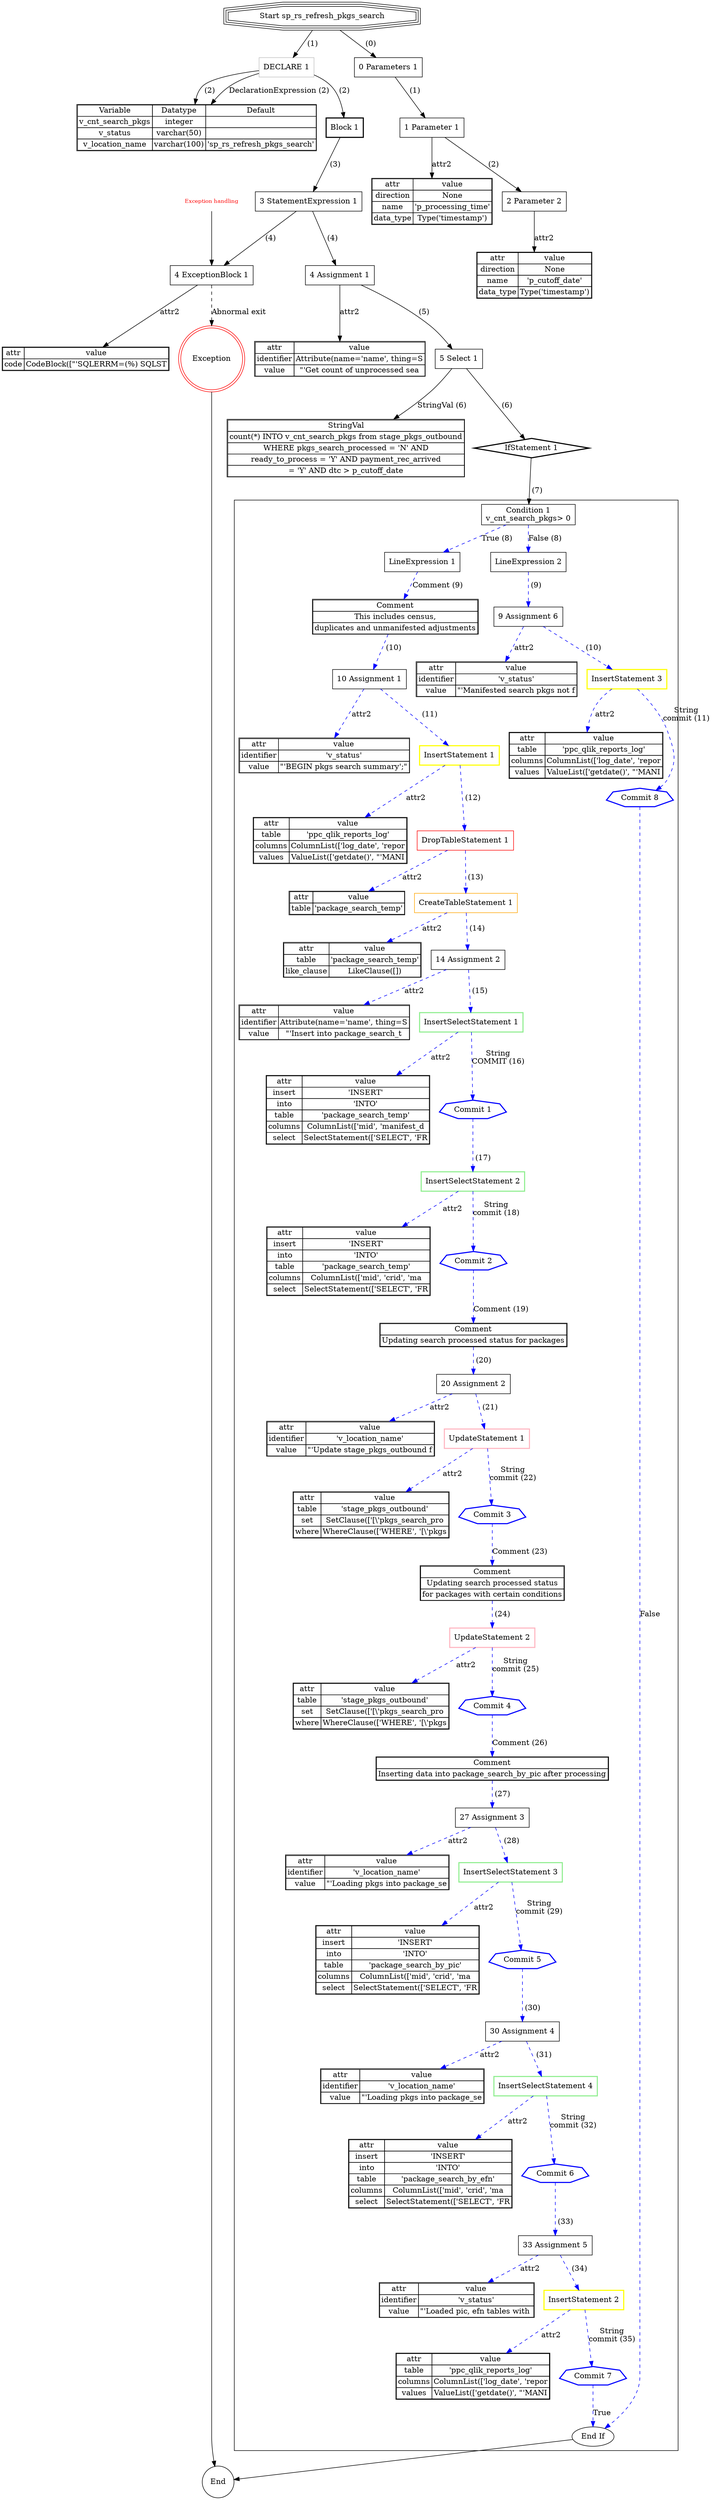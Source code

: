 

digraph G {
	rankdir=TB;
	//node [shape=box, style=rounded];
	node [color=black];



end [label="End", shape=circle];
start [label="Start sp_rs_refresh_pkgs_search", shape=tripleoctagon];
lDeclarations_0_2 [shape="box", color="gray", label="DECLARE 1" ];
lDeclarationExpression_0_3 [shape="box",label="2 DeclarationExpression 1" ];

		lDeclarationExpression_0_3 [shape=none, margin=0, label=<
			<TABLE BORDER="1" CELLBORDER="1" CELLSPACING="0">
				<TR><TD >Variable</TD><TD >Datatype</TD><TD >Default</TD></TR>
				<TR><TD >v_cnt_search_pkgs</TD><TD >integer</TD><TD ></TD></TR>
<TR><TD >v_status</TD><TD >varchar(50)</TD><TD ></TD></TR>
<TR><TD >v_location_name</TD><TD >varchar(100)</TD><TD >'sp_rs_refresh_pkgs_search'</TD></TR>
			</TABLE>
		>];
lBlock_1_7 [shape="box", style=bold, color="black", label="Block 1" ];
lStatementExpression_0_8 [shape="box",label="3 StatementExpression 1" ];
lAssignment_0_9 [shape="box",label="4 Assignment 1" ];

		TableNode_9 [shape=none, margin=0, label=<
			<TABLE BORDER="1" CELLBORDER="1" CELLSPACING="0">
				<TR><TD >attr</TD><TD>value</TD></TR>
				<TR><TD>identifier</TD><TD>Attribute(name='name', thing=S</TD></TR>
<TR><TD>value</TD><TD>"'Get count of unprocessed sea</TD></TR>
			</TABLE>
		>];
lSelect_1_10 [shape="box",label="5 Select 1" ];

		l6_StringVal_0_11 [shape=none, margin=0, label=<
			<TABLE BORDER="1" CELLBORDER="1" CELLSPACING="0">
				<TR><TD >StringVal</TD></TR>
				<TR><TD >count(*) INTO v_cnt_search_pkgs from stage_pkgs_outbound</TD></TR>
<TR><TD >WHERE pkgs_search_processed = &#39;N&#39; AND</TD></TR>
<TR><TD >ready_to_process = &#39;Y&#39; AND payment_rec_arrived</TD></TR>
<TR><TD >= &#39;Y&#39; AND dtc &gt; p_cutoff_date</TD></TR>
			</TABLE>
		>];
lIfStatement_2_12 [shape="diamond", style=bold, color="black", label="IfStatement 1" ];
lCondition_0_13 [shape="box",  color="black", label="Condition 1
v_cnt_search_pkgs> 0" ];
lLineExpression_0_14 [shape="box",  color="black", label="LineExpression 1" ];

		lComment_0_15 [shape=none, margin=0, label=<
			<TABLE BORDER="1" CELLBORDER="1" CELLSPACING="0">
				<TR><TD >Comment</TD></TR>
				<TR><TD >This includes census,</TD></TR>
<TR><TD >duplicates and unmanifested adjustments</TD></TR>
			</TABLE>
		>];
lAssignment_1_16 [shape="box",label="10 Assignment 1" ];

		TableNode_16 [shape=none, margin=0, label=<
			<TABLE BORDER="1" CELLBORDER="1" CELLSPACING="0">
				<TR><TD >attr</TD><TD>value</TD></TR>
				<TR><TD>identifier</TD><TD>'v_status'</TD></TR>
<TR><TD>value</TD><TD>"'BEGIN pkgs search summary';"</TD></TR>
			</TABLE>
		>];
lInsertStatement_2_17 [shape="box", style=bold, color="yellow", label="InsertStatement 1" ];

		TableNode_17 [shape=none, margin=0, label=<
			<TABLE BORDER="1" CELLBORDER="1" CELLSPACING="0">
				<TR><TD >attr</TD><TD>value</TD></TR>
				<TR><TD>table</TD><TD>'ppc_qlik_reports_log'</TD></TR>
<TR><TD>columns</TD><TD>ColumnList(['log_date', 'repor</TD></TR>
<TR><TD>values</TD><TD>ValueList(['getdate()', "'MANI</TD></TR>
			</TABLE>
		>];
lDropTableStatement_3_18 [shape="box",  color="red", label="DropTableStatement 1" ];

		TableNode_18 [shape=none, margin=0, label=<
			<TABLE BORDER="1" CELLBORDER="1" CELLSPACING="0">
				<TR><TD >attr</TD><TD>value</TD></TR>
				<TR><TD>table</TD><TD>'package_search_temp'</TD></TR>
			</TABLE>
		>];
lCreateTableStatement_4_19 [shape="box",  color="orange", label="CreateTableStatement 1" ];

		TableNode_19 [shape=none, margin=0, label=<
			<TABLE BORDER="1" CELLBORDER="1" CELLSPACING="0">
				<TR><TD >attr</TD><TD>value</TD></TR>
				<TR><TD>table</TD><TD>'package_search_temp'</TD></TR>
<TR><TD>like_clause</TD><TD>LikeClause([])</TD></TR>
			</TABLE>
		>];
lAssignment_5_20 [shape="box",label="14 Assignment 2" ];

		TableNode_20 [shape=none, margin=0, label=<
			<TABLE BORDER="1" CELLBORDER="1" CELLSPACING="0">
				<TR><TD >attr</TD><TD>value</TD></TR>
				<TR><TD>identifier</TD><TD>Attribute(name='name', thing=S</TD></TR>
<TR><TD>value</TD><TD>"'Insert into package_search_t</TD></TR>
			</TABLE>
		>];
lInsertSelectStatement_6_21 [shape="box", style=bold, color="lightgreen", label="InsertSelectStatement 1" ];

		TableNode_21 [shape=none, margin=0, label=<
			<TABLE BORDER="1" CELLBORDER="1" CELLSPACING="0">
				<TR><TD >attr</TD><TD>value</TD></TR>
				<TR><TD>insert</TD><TD>'INSERT'</TD></TR>
<TR><TD>into</TD><TD>'INTO'</TD></TR>
<TR><TD>table</TD><TD>'package_search_temp'</TD></TR>
<TR><TD>columns</TD><TD>ColumnList(['mid', 'manifest_d</TD></TR>
<TR><TD>select</TD><TD>SelectStatement(['SELECT', 'FR</TD></TR>
			</TABLE>
		>];
lCommitLiteral_7_22 [shape="septagon", style=bold, color="blue", label="Commit 1" ];
lInsertSelectStatement_8_23 [shape="box", style=bold, color="lightgreen", label="InsertSelectStatement 2" ];

		TableNode_23 [shape=none, margin=0, label=<
			<TABLE BORDER="1" CELLBORDER="1" CELLSPACING="0">
				<TR><TD >attr</TD><TD>value</TD></TR>
				<TR><TD>insert</TD><TD>'INSERT'</TD></TR>
<TR><TD>into</TD><TD>'INTO'</TD></TR>
<TR><TD>table</TD><TD>'package_search_temp'</TD></TR>
<TR><TD>columns</TD><TD>ColumnList(['mid', 'crid', 'ma</TD></TR>
<TR><TD>select</TD><TD>SelectStatement(['SELECT', 'FR</TD></TR>
			</TABLE>
		>];
lCommitLiteral_9_24 [shape="septagon", style=bold, color="blue", label="Commit 2" ];

		lComment_10_25 [shape=none, margin=0, label=<
			<TABLE BORDER="1" CELLBORDER="1" CELLSPACING="0">
				<TR><TD >Comment</TD></TR>
				<TR><TD >Updating search processed status for packages</TD></TR>
			</TABLE>
		>];
lAssignment_11_26 [shape="box",label="20 Assignment 2" ];

		TableNode_26 [shape=none, margin=0, label=<
			<TABLE BORDER="1" CELLBORDER="1" CELLSPACING="0">
				<TR><TD >attr</TD><TD>value</TD></TR>
				<TR><TD>identifier</TD><TD>'v_location_name'</TD></TR>
<TR><TD>value</TD><TD>"'Update stage_pkgs_outbound f</TD></TR>
			</TABLE>
		>];
lUpdateStatement_12_27 [shape="box", style=bold, color="lightpink", label="UpdateStatement 1" ];

		TableNode_27 [shape=none, margin=0, label=<
			<TABLE BORDER="1" CELLBORDER="1" CELLSPACING="0">
				<TR><TD >attr</TD><TD>value</TD></TR>
				<TR><TD>table</TD><TD>'stage_pkgs_outbound'</TD></TR>
<TR><TD>set</TD><TD>SetClause(['[\'pkgs_search_pro</TD></TR>
<TR><TD>where</TD><TD>WhereClause(['WHERE', '[\'pkgs</TD></TR>
			</TABLE>
		>];
lCommitLiteral_13_28 [shape="septagon", style=bold, color="blue", label="Commit 3" ];

		lComment_14_29 [shape=none, margin=0, label=<
			<TABLE BORDER="1" CELLBORDER="1" CELLSPACING="0">
				<TR><TD >Comment</TD></TR>
				<TR><TD >Updating search processed status</TD></TR>
<TR><TD >for packages with certain conditions</TD></TR>
			</TABLE>
		>];
lUpdateStatement_15_30 [shape="box", style=bold, color="lightpink", label="UpdateStatement 2" ];

		TableNode_30 [shape=none, margin=0, label=<
			<TABLE BORDER="1" CELLBORDER="1" CELLSPACING="0">
				<TR><TD >attr</TD><TD>value</TD></TR>
				<TR><TD>table</TD><TD>'stage_pkgs_outbound'</TD></TR>
<TR><TD>set</TD><TD>SetClause(['[\'pkgs_search_pro</TD></TR>
<TR><TD>where</TD><TD>WhereClause(['WHERE', '[\'pkgs</TD></TR>
			</TABLE>
		>];
lCommitLiteral_16_31 [shape="septagon", style=bold, color="blue", label="Commit 4" ];

		lComment_17_32 [shape=none, margin=0, label=<
			<TABLE BORDER="1" CELLBORDER="1" CELLSPACING="0">
				<TR><TD >Comment</TD></TR>
				<TR><TD >Inserting data into package_search_by_pic after processing</TD></TR>
			</TABLE>
		>];
lAssignment_18_33 [shape="box",label="27 Assignment 3" ];

		TableNode_33 [shape=none, margin=0, label=<
			<TABLE BORDER="1" CELLBORDER="1" CELLSPACING="0">
				<TR><TD >attr</TD><TD>value</TD></TR>
				<TR><TD>identifier</TD><TD>'v_location_name'</TD></TR>
<TR><TD>value</TD><TD>"'Loading pkgs into package_se</TD></TR>
			</TABLE>
		>];
lInsertSelectStatement_19_34 [shape="box", style=bold, color="lightgreen", label="InsertSelectStatement 3" ];

		TableNode_34 [shape=none, margin=0, label=<
			<TABLE BORDER="1" CELLBORDER="1" CELLSPACING="0">
				<TR><TD >attr</TD><TD>value</TD></TR>
				<TR><TD>insert</TD><TD>'INSERT'</TD></TR>
<TR><TD>into</TD><TD>'INTO'</TD></TR>
<TR><TD>table</TD><TD>'package_search_by_pic'</TD></TR>
<TR><TD>columns</TD><TD>ColumnList(['mid', 'crid', 'ma</TD></TR>
<TR><TD>select</TD><TD>SelectStatement(['SELECT', 'FR</TD></TR>
			</TABLE>
		>];
lCommitLiteral_20_35 [shape="septagon", style=bold, color="blue", label="Commit 5" ];
lAssignment_21_36 [shape="box",label="30 Assignment 4" ];

		TableNode_36 [shape=none, margin=0, label=<
			<TABLE BORDER="1" CELLBORDER="1" CELLSPACING="0">
				<TR><TD >attr</TD><TD>value</TD></TR>
				<TR><TD>identifier</TD><TD>'v_location_name'</TD></TR>
<TR><TD>value</TD><TD>"'Loading pkgs into package_se</TD></TR>
			</TABLE>
		>];
lInsertSelectStatement_22_37 [shape="box", style=bold, color="lightgreen", label="InsertSelectStatement 4" ];

		TableNode_37 [shape=none, margin=0, label=<
			<TABLE BORDER="1" CELLBORDER="1" CELLSPACING="0">
				<TR><TD >attr</TD><TD>value</TD></TR>
				<TR><TD>insert</TD><TD>'INSERT'</TD></TR>
<TR><TD>into</TD><TD>'INTO'</TD></TR>
<TR><TD>table</TD><TD>'package_search_by_efn'</TD></TR>
<TR><TD>columns</TD><TD>ColumnList(['mid', 'crid', 'ma</TD></TR>
<TR><TD>select</TD><TD>SelectStatement(['SELECT', 'FR</TD></TR>
			</TABLE>
		>];
lCommitLiteral_23_38 [shape="septagon", style=bold, color="blue", label="Commit 6" ];
lAssignment_24_39 [shape="box",label="33 Assignment 5" ];

		TableNode_39 [shape=none, margin=0, label=<
			<TABLE BORDER="1" CELLBORDER="1" CELLSPACING="0">
				<TR><TD >attr</TD><TD>value</TD></TR>
				<TR><TD>identifier</TD><TD>'v_status'</TD></TR>
<TR><TD>value</TD><TD>"'Loaded pic, efn tables with </TD></TR>
			</TABLE>
		>];
lInsertStatement_25_40 [shape="box", style=bold, color="yellow", label="InsertStatement 2" ];

		TableNode_40 [shape=none, margin=0, label=<
			<TABLE BORDER="1" CELLBORDER="1" CELLSPACING="0">
				<TR><TD >attr</TD><TD>value</TD></TR>
				<TR><TD>table</TD><TD>'ppc_qlik_reports_log'</TD></TR>
<TR><TD>columns</TD><TD>ColumnList(['log_date', 'repor</TD></TR>
<TR><TD>values</TD><TD>ValueList(['getdate()', "'MANI</TD></TR>
			</TABLE>
		>];
lCommitLiteral_26_41 [shape="septagon", style=bold, color="blue", label="Commit 7" ];
lLineExpression_1_42 [shape="box",  color="black", label="LineExpression 2" ];
lAssignment_0_43 [shape="box",label="9 Assignment 6" ];

		TableNode_43 [shape=none, margin=0, label=<
			<TABLE BORDER="1" CELLBORDER="1" CELLSPACING="0">
				<TR><TD >attr</TD><TD>value</TD></TR>
				<TR><TD>identifier</TD><TD>'v_status'</TD></TR>
<TR><TD>value</TD><TD>"'Manifested search pkgs not f</TD></TR>
			</TABLE>
		>];
lInsertStatement_1_44 [shape="box", style=bold, color="yellow", label="InsertStatement 3" ];

		TableNode_44 [shape=none, margin=0, label=<
			<TABLE BORDER="1" CELLBORDER="1" CELLSPACING="0">
				<TR><TD >attr</TD><TD>value</TD></TR>
				<TR><TD>table</TD><TD>'ppc_qlik_reports_log'</TD></TR>
<TR><TD>columns</TD><TD>ColumnList(['log_date', 'repor</TD></TR>
<TR><TD>values</TD><TD>ValueList(['getdate()', "'MANI</TD></TR>
			</TABLE>
		>];
lCommitLiteral_2_45 [shape="septagon", style=bold, color="blue", label="Commit 8" ];
end_if_12 [shape="ellipse",  color="black", label="End If" ];
lExceptionBlock_1_46 [shape="box",label="4 ExceptionBlock 1" ];

		TableNode_46 [shape=none, margin=0, label=<
			<TABLE BORDER="1" CELLBORDER="1" CELLSPACING="0">
				<TR><TD >attr</TD><TD>value</TD></TR>
				<TR><TD>code</TD><TD>CodeBlock(["'SQLERRM=(%) SQLST</TD></TR>
			</TABLE>
		>];
exception [label="Exception", color="red" shape=doublecircle];
note [label="Exception handling", shape=none, fontsize=10, fontcolor=red];
lParameters_3_48 [shape="box",label="0 Parameters 1" ];
lParameter_0_49 [shape="box",label="1 Parameter 1" ];

		TableNode_49 [shape=none, margin=0, label=<
			<TABLE BORDER="1" CELLBORDER="1" CELLSPACING="0">
				<TR><TD >attr</TD><TD>value</TD></TR>
				<TR><TD>direction</TD><TD>None</TD></TR>
<TR><TD>name</TD><TD>'p_processing_time'</TD></TR>
<TR><TD>data_type</TD><TD>Type('timestamp')</TD></TR>
			</TABLE>
		>];
lParameter_1_50 [shape="box",label="2 Parameter 2" ];

		TableNode_50 [shape=none, margin=0, label=<
			<TABLE BORDER="1" CELLBORDER="1" CELLSPACING="0">
				<TR><TD >attr</TD><TD>value</TD></TR>
				<TR><TD>direction</TD><TD>None</TD></TR>
<TR><TD>name</TD><TD>'p_cutoff_date'</TD></TR>
<TR><TD>data_type</TD><TD>Type('timestamp')</TD></TR>
			</TABLE>
		>];

// LINKS

start -> lDeclarations_0_2[label=" (1) " ];
lDeclarations_0_2 -> lDeclarationExpression_0_3[label=" (2) " ];
lDeclarations_0_2 -> lDeclarationExpression_0_3[label="DeclarationExpression (2)" ];
lDeclarations_0_2 -> lBlock_1_7[label=" (2) " ];
lBlock_1_7 -> lStatementExpression_0_8[label=" (3) " ];
lStatementExpression_0_8 -> lAssignment_0_9[label=" (4) " ];
lAssignment_0_9 -> TableNode_9[label="attr2" ];
lAssignment_0_9 -> lSelect_1_10[label=" (5) " ];
lSelect_1_10 -> l6_StringVal_0_11[label="StringVal (6)" ];
lSelect_1_10 -> lIfStatement_2_12[label=" (6) " ];
lIfStatement_2_12 -> lCondition_0_13[label=" (7) " ];

		subgraph Cluster_O{
		edge [color=blue, style=dashed];
		node [color=lightblue, style=filled];
		
lCondition_0_13 -> lLineExpression_0_14[label="True (8) " ];
lLineExpression_0_14 -> lComment_0_15[label="Comment (9)" ];
lComment_0_15 -> lAssignment_1_16[label=" (10) " ];
lAssignment_1_16 -> TableNode_16[label="attr2" ];
lAssignment_1_16 -> lInsertStatement_2_17[label=" (11) " ];
lInsertStatement_2_17 -> TableNode_17[label="attr2" ];
lInsertStatement_2_17 -> lDropTableStatement_3_18[label=" (12) " ];
lDropTableStatement_3_18 -> TableNode_18[label="attr2" ];
lDropTableStatement_3_18 -> lCreateTableStatement_4_19[label=" (13) " ];
lCreateTableStatement_4_19 -> TableNode_19[label="attr2" ];
lCreateTableStatement_4_19 -> lAssignment_5_20[label=" (14) " ];
lAssignment_5_20 -> TableNode_20[label="attr2" ];
lAssignment_5_20 -> lInsertSelectStatement_6_21[label=" (15) " ];
lInsertSelectStatement_6_21 -> TableNode_21[label="attr2" ];
lInsertSelectStatement_6_21 -> lCommitLiteral_7_22[label="String
COMMIT (16)" ];
lCommitLiteral_7_22 -> lInsertSelectStatement_8_23[label=" (17) " ];
lInsertSelectStatement_8_23 -> TableNode_23[label="attr2" ];
lInsertSelectStatement_8_23 -> lCommitLiteral_9_24[label="String
commit (18)" ];
lCommitLiteral_9_24 -> lComment_10_25[label="Comment (19)" ];
lComment_10_25 -> lAssignment_11_26[label=" (20) " ];
lAssignment_11_26 -> TableNode_26[label="attr2" ];
lAssignment_11_26 -> lUpdateStatement_12_27[label=" (21) " ];
lUpdateStatement_12_27 -> TableNode_27[label="attr2" ];
lUpdateStatement_12_27 -> lCommitLiteral_13_28[label="String
commit (22)" ];
lCommitLiteral_13_28 -> lComment_14_29[label="Comment (23)" ];
lComment_14_29 -> lUpdateStatement_15_30[label=" (24) " ];
lUpdateStatement_15_30 -> TableNode_30[label="attr2" ];
lUpdateStatement_15_30 -> lCommitLiteral_16_31[label="String
commit (25)" ];
lCommitLiteral_16_31 -> lComment_17_32[label="Comment (26)" ];
lComment_17_32 -> lAssignment_18_33[label=" (27) " ];
lAssignment_18_33 -> TableNode_33[label="attr2" ];
lAssignment_18_33 -> lInsertSelectStatement_19_34[label=" (28) " ];
lInsertSelectStatement_19_34 -> TableNode_34[label="attr2" ];
lInsertSelectStatement_19_34 -> lCommitLiteral_20_35[label="String
commit (29)" ];
lCommitLiteral_20_35 -> lAssignment_21_36[label=" (30) " ];
lAssignment_21_36 -> TableNode_36[label="attr2" ];
lAssignment_21_36 -> lInsertSelectStatement_22_37[label=" (31) " ];
lInsertSelectStatement_22_37 -> TableNode_37[label="attr2" ];
lInsertSelectStatement_22_37 -> lCommitLiteral_23_38[label="String
commit (32)" ];
lCommitLiteral_23_38 -> lAssignment_24_39[label=" (33) " ];
lAssignment_24_39 -> TableNode_39[label="attr2" ];
lAssignment_24_39 -> lInsertStatement_25_40[label=" (34) " ];
lInsertStatement_25_40 -> TableNode_40[label="attr2" ];
lInsertStatement_25_40 -> lCommitLiteral_26_41[label="String
commit (35)" ];
lCondition_0_13 -> lLineExpression_1_42[label="False (8) " ];
lLineExpression_1_42 -> lAssignment_0_43[label=" (9) " ];
lAssignment_0_43 -> TableNode_43[label="attr2" ];
lAssignment_0_43 -> lInsertStatement_1_44[label=" (10) " ];
lInsertStatement_1_44 -> TableNode_44[label="attr2" ];
lInsertStatement_1_44 -> lCommitLiteral_2_45[label="String
commit (11)" ];
lCommitLiteral_26_41 -> end_if_12[label="True" ];
lCommitLiteral_2_45 -> end_if_12[label="False" ];

		}
end_if_12 -> end;
lStatementExpression_0_8 -> lExceptionBlock_1_46[label=" (4) " ];
lExceptionBlock_1_46 -> TableNode_46[label="attr2" ];
lExceptionBlock_1_46 -> exception[label="Abnormal exit"  style=dashed ];
exception -> end[label=""];
note -> lExceptionBlock_1_46 [ weight=1000]
start -> lParameters_3_48[label=" (0) " ];
lParameters_3_48 -> lParameter_0_49[label=" (1) " ];
lParameter_0_49 -> TableNode_49[label="attr2" ];
lParameter_0_49 -> lParameter_1_50[label=" (2) " ];
lParameter_1_50 -> TableNode_50[label="attr2" ];




}

